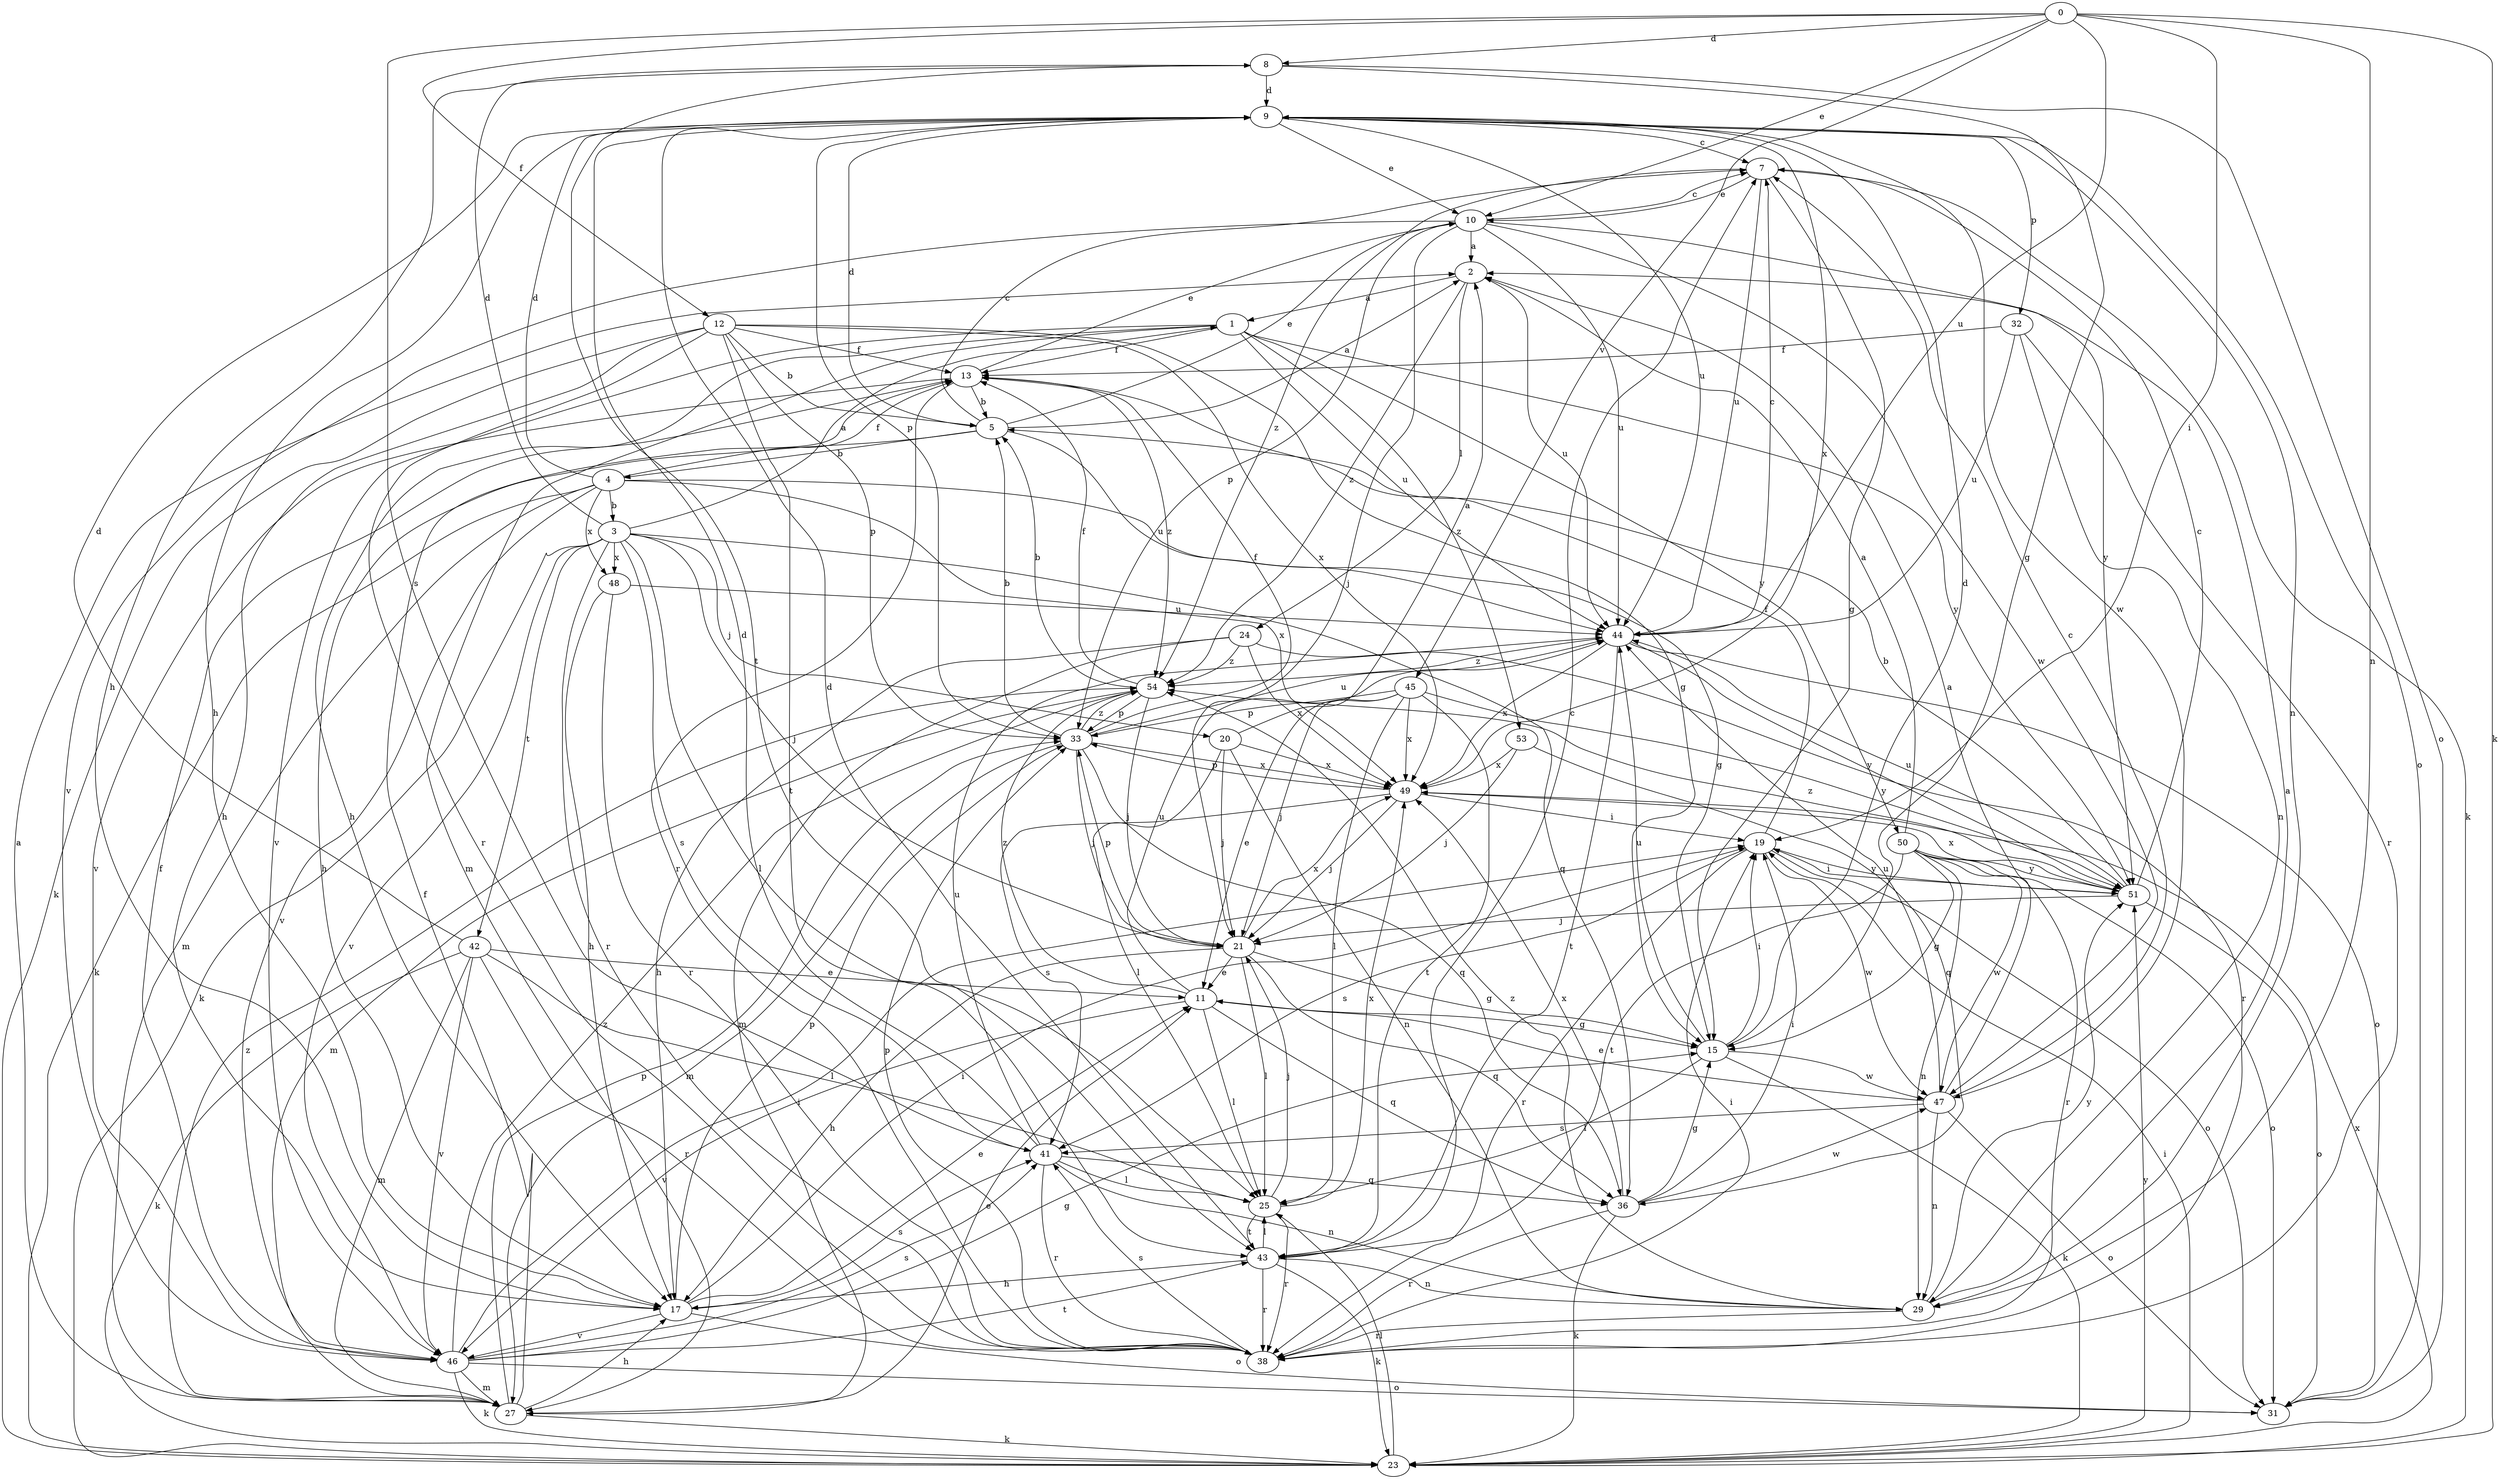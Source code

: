 strict digraph  {
0;
1;
2;
3;
4;
5;
7;
8;
9;
10;
11;
12;
13;
15;
17;
19;
20;
21;
23;
24;
25;
27;
29;
31;
32;
33;
36;
38;
41;
42;
43;
44;
45;
46;
47;
48;
49;
50;
51;
53;
54;
0 -> 8  [label=d];
0 -> 10  [label=e];
0 -> 12  [label=f];
0 -> 19  [label=i];
0 -> 23  [label=k];
0 -> 29  [label=n];
0 -> 41  [label=s];
0 -> 44  [label=u];
0 -> 45  [label=v];
1 -> 13  [label=f];
1 -> 17  [label=h];
1 -> 27  [label=m];
1 -> 44  [label=u];
1 -> 46  [label=v];
1 -> 50  [label=y];
1 -> 51  [label=y];
1 -> 53  [label=z];
2 -> 1  [label=a];
2 -> 24  [label=l];
2 -> 44  [label=u];
2 -> 54  [label=z];
3 -> 1  [label=a];
3 -> 8  [label=d];
3 -> 20  [label=j];
3 -> 21  [label=j];
3 -> 23  [label=k];
3 -> 25  [label=l];
3 -> 36  [label=q];
3 -> 38  [label=r];
3 -> 41  [label=s];
3 -> 42  [label=t];
3 -> 46  [label=v];
3 -> 48  [label=x];
4 -> 3  [label=b];
4 -> 9  [label=d];
4 -> 13  [label=f];
4 -> 15  [label=g];
4 -> 23  [label=k];
4 -> 27  [label=m];
4 -> 46  [label=v];
4 -> 48  [label=x];
4 -> 49  [label=x];
5 -> 2  [label=a];
5 -> 4  [label=b];
5 -> 7  [label=c];
5 -> 9  [label=d];
5 -> 10  [label=e];
5 -> 17  [label=h];
5 -> 44  [label=u];
7 -> 10  [label=e];
7 -> 15  [label=g];
7 -> 23  [label=k];
7 -> 44  [label=u];
7 -> 54  [label=z];
8 -> 9  [label=d];
8 -> 15  [label=g];
8 -> 17  [label=h];
8 -> 31  [label=o];
8 -> 43  [label=t];
9 -> 7  [label=c];
9 -> 10  [label=e];
9 -> 17  [label=h];
9 -> 29  [label=n];
9 -> 31  [label=o];
9 -> 32  [label=p];
9 -> 33  [label=p];
9 -> 44  [label=u];
9 -> 47  [label=w];
9 -> 49  [label=x];
10 -> 2  [label=a];
10 -> 7  [label=c];
10 -> 21  [label=j];
10 -> 33  [label=p];
10 -> 44  [label=u];
10 -> 46  [label=v];
10 -> 47  [label=w];
10 -> 51  [label=y];
11 -> 15  [label=g];
11 -> 25  [label=l];
11 -> 36  [label=q];
11 -> 44  [label=u];
11 -> 46  [label=v];
11 -> 54  [label=z];
12 -> 5  [label=b];
12 -> 13  [label=f];
12 -> 15  [label=g];
12 -> 17  [label=h];
12 -> 23  [label=k];
12 -> 33  [label=p];
12 -> 38  [label=r];
12 -> 43  [label=t];
12 -> 49  [label=x];
13 -> 5  [label=b];
13 -> 10  [label=e];
13 -> 38  [label=r];
13 -> 46  [label=v];
13 -> 54  [label=z];
15 -> 9  [label=d];
15 -> 19  [label=i];
15 -> 23  [label=k];
15 -> 25  [label=l];
15 -> 44  [label=u];
15 -> 47  [label=w];
17 -> 11  [label=e];
17 -> 19  [label=i];
17 -> 31  [label=o];
17 -> 33  [label=p];
17 -> 41  [label=s];
17 -> 46  [label=v];
19 -> 13  [label=f];
19 -> 31  [label=o];
19 -> 38  [label=r];
19 -> 41  [label=s];
19 -> 47  [label=w];
19 -> 51  [label=y];
20 -> 2  [label=a];
20 -> 21  [label=j];
20 -> 25  [label=l];
20 -> 29  [label=n];
20 -> 49  [label=x];
21 -> 11  [label=e];
21 -> 15  [label=g];
21 -> 17  [label=h];
21 -> 25  [label=l];
21 -> 33  [label=p];
21 -> 36  [label=q];
21 -> 49  [label=x];
23 -> 19  [label=i];
23 -> 25  [label=l];
23 -> 49  [label=x];
23 -> 51  [label=y];
24 -> 17  [label=h];
24 -> 27  [label=m];
24 -> 38  [label=r];
24 -> 49  [label=x];
24 -> 54  [label=z];
25 -> 21  [label=j];
25 -> 38  [label=r];
25 -> 43  [label=t];
25 -> 49  [label=x];
27 -> 2  [label=a];
27 -> 11  [label=e];
27 -> 13  [label=f];
27 -> 17  [label=h];
27 -> 23  [label=k];
27 -> 33  [label=p];
27 -> 54  [label=z];
29 -> 2  [label=a];
29 -> 38  [label=r];
29 -> 51  [label=y];
29 -> 54  [label=z];
32 -> 13  [label=f];
32 -> 29  [label=n];
32 -> 38  [label=r];
32 -> 44  [label=u];
33 -> 5  [label=b];
33 -> 13  [label=f];
33 -> 21  [label=j];
33 -> 27  [label=m];
33 -> 36  [label=q];
33 -> 44  [label=u];
33 -> 49  [label=x];
33 -> 54  [label=z];
36 -> 15  [label=g];
36 -> 19  [label=i];
36 -> 23  [label=k];
36 -> 38  [label=r];
36 -> 47  [label=w];
36 -> 49  [label=x];
38 -> 19  [label=i];
38 -> 33  [label=p];
38 -> 41  [label=s];
41 -> 9  [label=d];
41 -> 25  [label=l];
41 -> 29  [label=n];
41 -> 36  [label=q];
41 -> 38  [label=r];
41 -> 44  [label=u];
42 -> 9  [label=d];
42 -> 11  [label=e];
42 -> 23  [label=k];
42 -> 25  [label=l];
42 -> 27  [label=m];
42 -> 38  [label=r];
42 -> 46  [label=v];
43 -> 7  [label=c];
43 -> 9  [label=d];
43 -> 17  [label=h];
43 -> 23  [label=k];
43 -> 25  [label=l];
43 -> 29  [label=n];
43 -> 38  [label=r];
44 -> 7  [label=c];
44 -> 31  [label=o];
44 -> 43  [label=t];
44 -> 49  [label=x];
44 -> 51  [label=y];
44 -> 54  [label=z];
45 -> 11  [label=e];
45 -> 21  [label=j];
45 -> 25  [label=l];
45 -> 33  [label=p];
45 -> 43  [label=t];
45 -> 49  [label=x];
45 -> 51  [label=y];
46 -> 13  [label=f];
46 -> 15  [label=g];
46 -> 19  [label=i];
46 -> 23  [label=k];
46 -> 27  [label=m];
46 -> 31  [label=o];
46 -> 41  [label=s];
46 -> 43  [label=t];
46 -> 54  [label=z];
47 -> 2  [label=a];
47 -> 7  [label=c];
47 -> 11  [label=e];
47 -> 29  [label=n];
47 -> 31  [label=o];
47 -> 41  [label=s];
47 -> 44  [label=u];
48 -> 17  [label=h];
48 -> 38  [label=r];
48 -> 44  [label=u];
49 -> 19  [label=i];
49 -> 21  [label=j];
49 -> 33  [label=p];
49 -> 41  [label=s];
50 -> 2  [label=a];
50 -> 15  [label=g];
50 -> 29  [label=n];
50 -> 31  [label=o];
50 -> 38  [label=r];
50 -> 43  [label=t];
50 -> 47  [label=w];
50 -> 51  [label=y];
51 -> 5  [label=b];
51 -> 7  [label=c];
51 -> 19  [label=i];
51 -> 21  [label=j];
51 -> 31  [label=o];
51 -> 44  [label=u];
51 -> 49  [label=x];
51 -> 54  [label=z];
53 -> 21  [label=j];
53 -> 36  [label=q];
53 -> 49  [label=x];
54 -> 5  [label=b];
54 -> 13  [label=f];
54 -> 21  [label=j];
54 -> 27  [label=m];
54 -> 33  [label=p];
}
